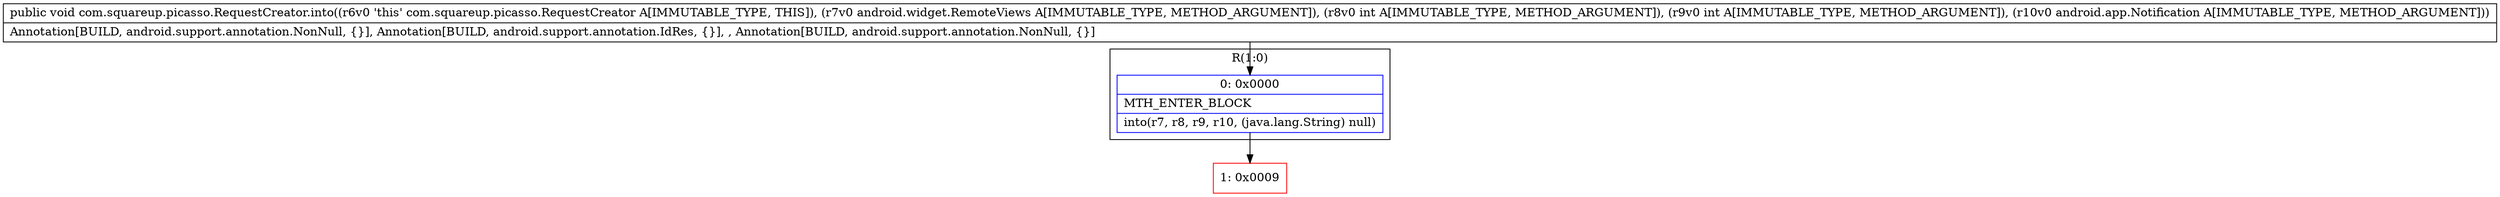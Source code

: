 digraph "CFG forcom.squareup.picasso.RequestCreator.into(Landroid\/widget\/RemoteViews;IILandroid\/app\/Notification;)V" {
subgraph cluster_Region_126313625 {
label = "R(1:0)";
node [shape=record,color=blue];
Node_0 [shape=record,label="{0\:\ 0x0000|MTH_ENTER_BLOCK\l|into(r7, r8, r9, r10, (java.lang.String) null)\l}"];
}
Node_1 [shape=record,color=red,label="{1\:\ 0x0009}"];
MethodNode[shape=record,label="{public void com.squareup.picasso.RequestCreator.into((r6v0 'this' com.squareup.picasso.RequestCreator A[IMMUTABLE_TYPE, THIS]), (r7v0 android.widget.RemoteViews A[IMMUTABLE_TYPE, METHOD_ARGUMENT]), (r8v0 int A[IMMUTABLE_TYPE, METHOD_ARGUMENT]), (r9v0 int A[IMMUTABLE_TYPE, METHOD_ARGUMENT]), (r10v0 android.app.Notification A[IMMUTABLE_TYPE, METHOD_ARGUMENT]))  | Annotation[BUILD, android.support.annotation.NonNull, \{\}], Annotation[BUILD, android.support.annotation.IdRes, \{\}], , Annotation[BUILD, android.support.annotation.NonNull, \{\}]\l}"];
MethodNode -> Node_0;
Node_0 -> Node_1;
}

